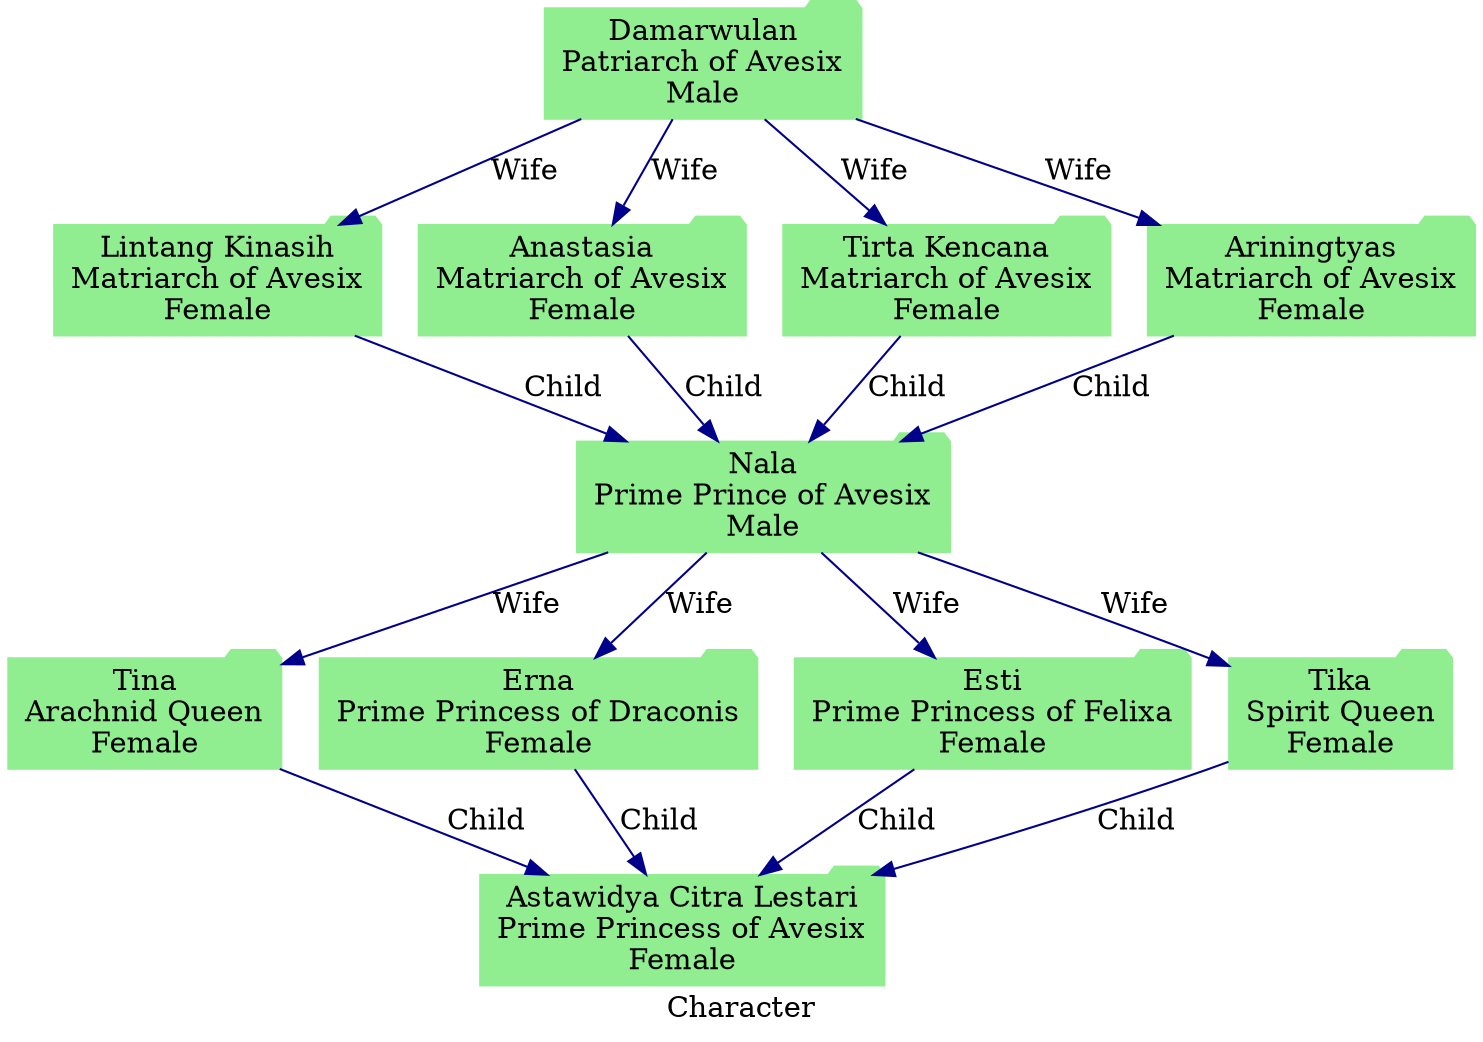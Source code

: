 strict digraph Character {
    label = "Character";
    style = filled;
    color = lightgray;
    node [shape = circle; style = filled; color = lightgreen;];
    
    damar_t [label = "Damarwulan\nPatriarch of Avesix\nMale";comment = "";shape = folder;];
    lintang_t [label = "Lintang Kinasih\nMatriarch of Avesix\nFemale";comment = "";shape = folder;];
    ana_t [label = "Anastasia\nMatriarch of Avesix\nFemale";comment = "";shape = folder;];
    tirta_t [label = "Tirta Kencana\nMatriarch of Avesix\nFemale";comment = "";shape = folder;];
    tyas_t [label = "Ariningtyas\nMatriarch of Avesix\nFemale";comment = "";shape = folder;];
    
    tina_t [label = "Tina\nArachnid Queen\nFemale";comment = "";shape = folder;];
    erna_t [label = "Erna\nPrime Princess of Draconis\nFemale";comment = "";shape = folder;];
    nala_t [label = "Nala\nPrime Prince of Avesix\nMale";comment = "";shape = folder;];
    esti_t [label = "Esti\nPrime Princess of Felixa\nFemale";comment = "";shape = folder;];
    tika_t [label = "Tika\nSpirit Queen\nFemale";comment = "";shape = folder;];
    
    astacitari_t [label = "Astawidya Citra Lestari\nPrime Princess of Avesix\nFemale";comment = "";shape = folder;];
    
    damar_t -> {lintang_t ana_t tirta_t tyas_t} [label = "Wife"; color = darkblue; comment = "";];
    {lintang_t ana_t tirta_t tyas_t} -> nala_t [label = "Child"; color = darkblue; comment = "";];
    nala_t -> {tina_t erna_t esti_t tika_t} [label = "Wife"; color = darkblue; comment = "";];
    {tina_t erna_t esti_t tika_t} -> astacitari_t [label = "Child"; color = darkblue; comment = "";];
}